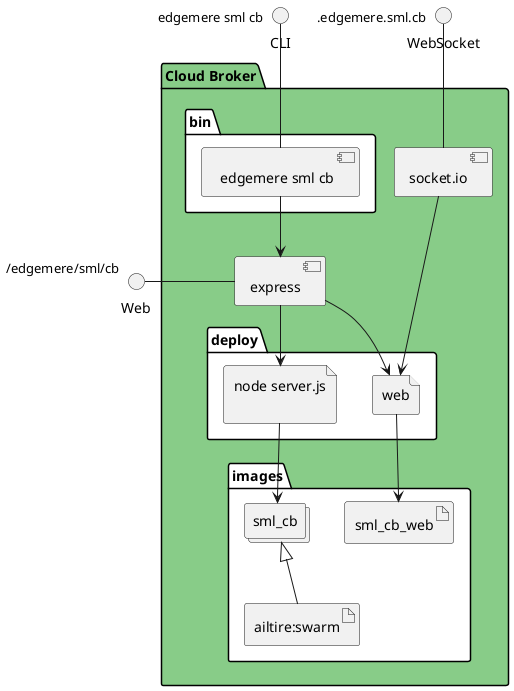 @startuml
  interface CLI
  interface Web
  interface WebSocket
package "Cloud Broker" #88cc88 {
  component express as REST
  component socket.io as socket
  folder bin #ffffff {
    component " edgemere sml cb" as binName
  }
  binName --> REST

  folder deploy #ffffff {
      file "node server.js\n" as sml_cb_container
      REST --> sml_cb_container

  
    file "web" as web_container
    REST --> web_container
    socket ---> web_container
  
  }
  folder images #ffffff {
    collections "sml_cb" as sml_cbimage
    artifact "ailtire:swarm" as ailtireswarm
    sml_cbimage <|-- ailtireswarm
    sml_cb_container --> sml_cbimage

  
      artifact "sml_cb_web" as sml_cb_web
      web_container --> sml_cb_web
    
  }
}
CLI " edgemere sml cb" -- binName
Web "/edgemere/sml/cb" - REST
WebSocket ".edgemere.sml.cb" -- socket

@enduml
